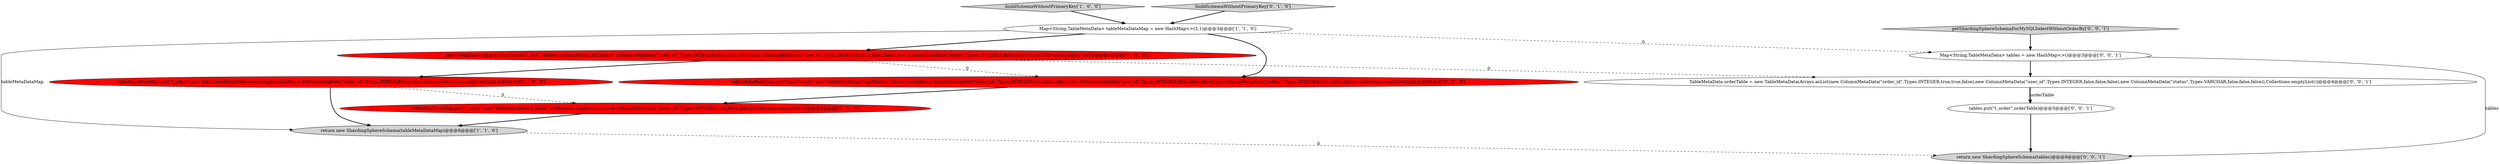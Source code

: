 digraph {
11 [style = filled, label = "Map<String,TableMetaData> tables = new HashMap<>()@@@3@@@['0', '0', '1']", fillcolor = white, shape = ellipse image = "AAA0AAABBB3BBB"];
5 [style = filled, label = "tableMetaDataMap.put(\"logicName1\",new TableMetaData(\"logicName1\",Arrays.asList(new ColumnMetaData(\"order_id\",Types.INTEGER,true,false,false),new ColumnMetaData(\"user_id\",Types.INTEGER,false,false,false),new ColumnMetaData(\"status\",Types.INTEGER,false,false,false)),Collections.emptySet()))@@@4@@@['0', '1', '0']", fillcolor = red, shape = ellipse image = "AAA1AAABBB2BBB"];
0 [style = filled, label = "buildSchemaWithoutPrimaryKey['1', '0', '0']", fillcolor = lightgray, shape = diamond image = "AAA0AAABBB1BBB"];
3 [style = filled, label = "Map<String,TableMetaData> tableMetaDataMap = new HashMap<>(3,1)@@@3@@@['1', '1', '0']", fillcolor = white, shape = ellipse image = "AAA0AAABBB1BBB"];
2 [style = filled, label = "tableMetaDataMap.put(\"logicName1\",new TableMetaData(Arrays.asList(new ColumnMetaData(\"order_id\",Types.INTEGER,true,false,false),new ColumnMetaData(\"user_id\",Types.INTEGER,false,false,false),new ColumnMetaData(\"status\",Types.INTEGER,false,false,false)),Collections.emptySet()))@@@4@@@['1', '0', '0']", fillcolor = red, shape = ellipse image = "AAA1AAABBB1BBB"];
1 [style = filled, label = "tableMetaDataMap.put(\"t_other\",new TableMetaData(Collections.singletonList(new ColumnMetaData(\"order_id\",Types.INTEGER,true,false,false)),Collections.emptySet()))@@@5@@@['1', '0', '0']", fillcolor = red, shape = ellipse image = "AAA1AAABBB1BBB"];
10 [style = filled, label = "TableMetaData orderTable = new TableMetaData(Arrays.asList(new ColumnMetaData(\"order_id\",Types.INTEGER,true,true,false),new ColumnMetaData(\"user_id\",Types.INTEGER,false,false,false),new ColumnMetaData(\"status\",Types.VARCHAR,false,false,false)),Collections.emptyList())@@@4@@@['0', '0', '1']", fillcolor = white, shape = ellipse image = "AAA0AAABBB3BBB"];
7 [style = filled, label = "tableMetaDataMap.put(\"t_other\",new TableMetaData(\"t_other\",Collections.singletonList(new ColumnMetaData(\"order_id\",Types.INTEGER,true,false,false)),Collections.emptySet()))@@@5@@@['0', '1', '0']", fillcolor = red, shape = ellipse image = "AAA1AAABBB2BBB"];
12 [style = filled, label = "return new ShardingSphereSchema(tables)@@@6@@@['0', '0', '1']", fillcolor = lightgray, shape = ellipse image = "AAA0AAABBB3BBB"];
8 [style = filled, label = "tables.put(\"t_order\",orderTable)@@@5@@@['0', '0', '1']", fillcolor = white, shape = ellipse image = "AAA0AAABBB3BBB"];
9 [style = filled, label = "getShardingSphereSchemaForMySQLSelectWithoutOrderBy['0', '0', '1']", fillcolor = lightgray, shape = diamond image = "AAA0AAABBB3BBB"];
6 [style = filled, label = "buildSchemaWithoutPrimaryKey['0', '1', '0']", fillcolor = lightgray, shape = diamond image = "AAA0AAABBB2BBB"];
4 [style = filled, label = "return new ShardingSphereSchema(tableMetaDataMap)@@@6@@@['1', '1', '0']", fillcolor = lightgray, shape = ellipse image = "AAA0AAABBB1BBB"];
0->3 [style = bold, label=""];
5->7 [style = bold, label=""];
6->3 [style = bold, label=""];
2->5 [style = dashed, label="0"];
1->4 [style = bold, label=""];
3->5 [style = bold, label=""];
7->4 [style = bold, label=""];
9->11 [style = bold, label=""];
3->2 [style = bold, label=""];
10->8 [style = bold, label=""];
11->12 [style = solid, label="tables"];
10->8 [style = solid, label="orderTable"];
1->7 [style = dashed, label="0"];
11->10 [style = bold, label=""];
2->1 [style = bold, label=""];
8->12 [style = bold, label=""];
3->4 [style = solid, label="tableMetaDataMap"];
3->11 [style = dashed, label="0"];
2->10 [style = dashed, label="0"];
4->12 [style = dashed, label="0"];
}
